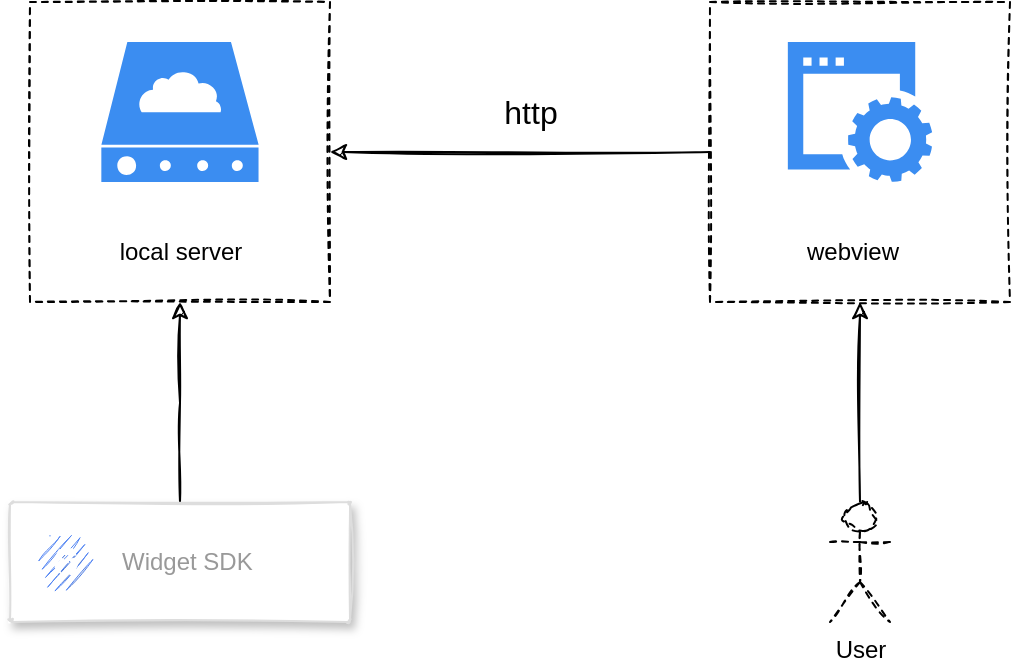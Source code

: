 <mxfile version="16.2.6" type="github">
  <diagram id="f106602c-feb2-e66a-4537-3a34d633f6aa" name="Page-1">
    <mxGraphModel dx="981" dy="532" grid="1" gridSize="10" guides="1" tooltips="1" connect="1" arrows="1" fold="1" page="1" pageScale="1" pageWidth="1169" pageHeight="827" background="none" math="0" shadow="0">
      <root>
        <mxCell id="0" />
        <mxCell id="1" parent="0" />
        <mxCell id="FrBwaMDO5sjJQOvgZbD0-740" style="edgeStyle=orthogonalEdgeStyle;rounded=0;sketch=1;orthogonalLoop=1;jettySize=auto;html=1;entryX=1;entryY=0.5;entryDx=0;entryDy=0;" edge="1" parent="1" source="FrBwaMDO5sjJQOvgZbD0-737" target="FrBwaMDO5sjJQOvgZbD0-725">
          <mxGeometry relative="1" as="geometry" />
        </mxCell>
        <mxCell id="FrBwaMDO5sjJQOvgZbD0-737" value="" style="rounded=0;whiteSpace=wrap;html=1;dashed=1;sketch=1;" vertex="1" parent="1">
          <mxGeometry x="730" y="80" width="150" height="150" as="geometry" />
        </mxCell>
        <mxCell id="FrBwaMDO5sjJQOvgZbD0-726" style="edgeStyle=orthogonalEdgeStyle;rounded=0;sketch=1;orthogonalLoop=1;jettySize=auto;html=1;" edge="1" parent="1" source="FrBwaMDO5sjJQOvgZbD0-719">
          <mxGeometry relative="1" as="geometry">
            <mxPoint x="465" y="230" as="targetPoint" />
          </mxGeometry>
        </mxCell>
        <mxCell id="FrBwaMDO5sjJQOvgZbD0-719" value="" style="strokeColor=#dddddd;shadow=1;strokeWidth=1;rounded=1;absoluteArcSize=1;arcSize=2;sketch=1;" vertex="1" parent="1">
          <mxGeometry x="380" y="330" width="170" height="60" as="geometry" />
        </mxCell>
        <mxCell id="FrBwaMDO5sjJQOvgZbD0-720" value="Widget SDK" style="dashed=0;connectable=0;html=1;fillColor=#5184F3;strokeColor=none;shape=mxgraph.gcp2.hexIcon;prIcon=placeholder;part=1;labelPosition=right;verticalLabelPosition=middle;align=left;verticalAlign=middle;spacingLeft=5;fontColor=#999999;fontSize=12;sketch=1;" vertex="1" parent="FrBwaMDO5sjJQOvgZbD0-719">
          <mxGeometry y="0.5" width="44" height="39" relative="1" as="geometry">
            <mxPoint x="5" y="-19.5" as="offset" />
          </mxGeometry>
        </mxCell>
        <mxCell id="FrBwaMDO5sjJQOvgZbD0-725" value="" style="whiteSpace=wrap;html=1;aspect=fixed;sketch=1;dashed=1;" vertex="1" parent="1">
          <mxGeometry x="390" y="80" width="150" height="150" as="geometry" />
        </mxCell>
        <mxCell id="FrBwaMDO5sjJQOvgZbD0-724" value="" style="sketch=0;html=1;aspect=fixed;strokeColor=none;shadow=0;align=center;verticalAlign=top;fillColor=#3B8DF1;shape=mxgraph.gcp2.cloud_server" vertex="1" parent="1">
          <mxGeometry x="425.67" y="100" width="78.65" height="70" as="geometry" />
        </mxCell>
        <mxCell id="FrBwaMDO5sjJQOvgZbD0-727" value="local server" style="text;html=1;strokeColor=none;fillColor=none;align=center;verticalAlign=middle;whiteSpace=wrap;rounded=0;dashed=1;sketch=1;" vertex="1" parent="1">
          <mxGeometry x="432.5" y="190" width="65" height="30" as="geometry" />
        </mxCell>
        <mxCell id="FrBwaMDO5sjJQOvgZbD0-741" style="edgeStyle=orthogonalEdgeStyle;rounded=0;sketch=1;orthogonalLoop=1;jettySize=auto;html=1;entryX=0.5;entryY=1;entryDx=0;entryDy=0;fontSize=16;" edge="1" parent="1" source="FrBwaMDO5sjJQOvgZbD0-728" target="FrBwaMDO5sjJQOvgZbD0-737">
          <mxGeometry relative="1" as="geometry" />
        </mxCell>
        <mxCell id="FrBwaMDO5sjJQOvgZbD0-728" value="User" style="shape=umlActor;verticalLabelPosition=bottom;verticalAlign=top;html=1;outlineConnect=0;dashed=1;sketch=1;" vertex="1" parent="1">
          <mxGeometry x="790" y="330" width="30" height="60" as="geometry" />
        </mxCell>
        <mxCell id="FrBwaMDO5sjJQOvgZbD0-731" value="" style="sketch=0;html=1;aspect=fixed;strokeColor=none;shadow=0;align=center;verticalAlign=top;fillColor=#3B8DF1;shape=mxgraph.gcp2.website;dashed=1;" vertex="1" parent="1">
          <mxGeometry x="768.92" y="100" width="72.16" height="70" as="geometry" />
        </mxCell>
        <mxCell id="FrBwaMDO5sjJQOvgZbD0-735" value="&lt;font style=&quot;font-size: 16px&quot;&gt;http&lt;/font&gt;" style="text;html=1;align=center;verticalAlign=middle;resizable=0;points=[];autosize=1;strokeColor=none;fillColor=none;" vertex="1" parent="1">
          <mxGeometry x="620" y="125" width="40" height="20" as="geometry" />
        </mxCell>
        <mxCell id="FrBwaMDO5sjJQOvgZbD0-739" value="webview" style="text;html=1;strokeColor=none;fillColor=none;align=center;verticalAlign=middle;whiteSpace=wrap;rounded=0;dashed=1;sketch=1;" vertex="1" parent="1">
          <mxGeometry x="768.92" y="190" width="65" height="30" as="geometry" />
        </mxCell>
      </root>
    </mxGraphModel>
  </diagram>
</mxfile>
